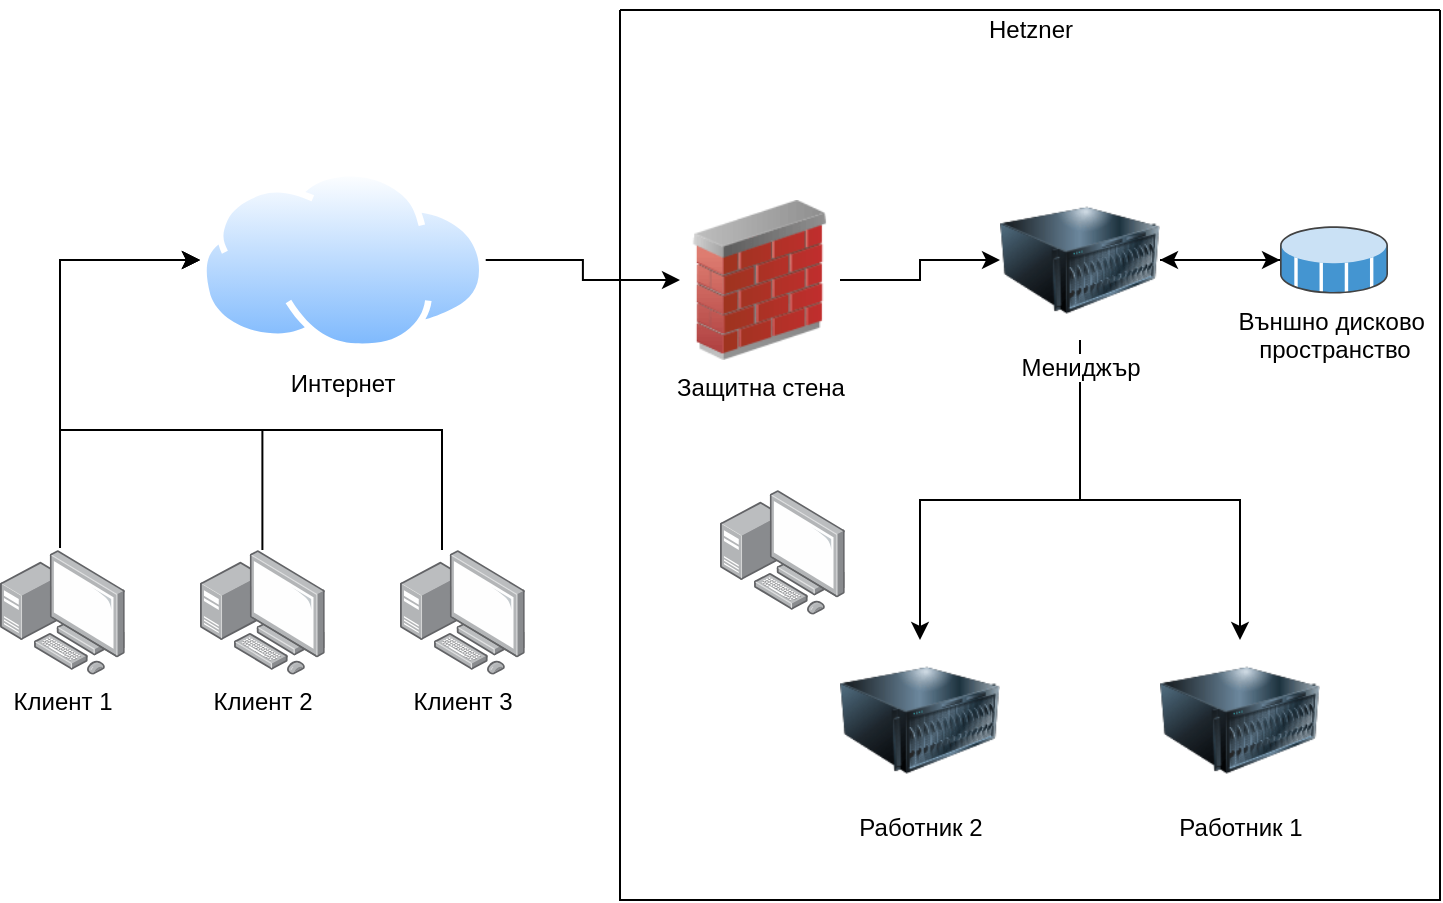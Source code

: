 <mxfile version="24.4.13" type="github">
  <diagram name="Page-1" id="2dEBALkieBUElnn932cV">
    <mxGraphModel dx="1434" dy="738" grid="1" gridSize="10" guides="1" tooltips="1" connect="1" arrows="1" fold="1" page="1" pageScale="1" pageWidth="827" pageHeight="1169" math="0" shadow="0">
      <root>
        <mxCell id="0" />
        <mxCell id="1" parent="0" />
        <mxCell id="Ypa651LzHrWGOjXj8Snl-6" style="edgeStyle=orthogonalEdgeStyle;rounded=0;orthogonalLoop=1;jettySize=auto;html=1;entryX=0;entryY=0.5;entryDx=0;entryDy=0;" edge="1" parent="1" source="Ypa651LzHrWGOjXj8Snl-1" target="Ypa651LzHrWGOjXj8Snl-2">
          <mxGeometry relative="1" as="geometry" />
        </mxCell>
        <mxCell id="Ypa651LzHrWGOjXj8Snl-1" value="Интернет&lt;div&gt;&lt;br&gt;&lt;/div&gt;" style="image;aspect=fixed;perimeter=ellipsePerimeter;html=1;align=center;shadow=0;dashed=0;spacingTop=3;image=img/lib/active_directory/internet_cloud.svg;" vertex="1" parent="1">
          <mxGeometry x="120" y="190" width="142.86" height="90" as="geometry" />
        </mxCell>
        <mxCell id="Ypa651LzHrWGOjXj8Snl-4" value="" style="swimlane;startSize=0;" vertex="1" parent="1">
          <mxGeometry x="330" y="110" width="410" height="445" as="geometry" />
        </mxCell>
        <mxCell id="Ypa651LzHrWGOjXj8Snl-15" value="" style="edgeStyle=orthogonalEdgeStyle;rounded=0;orthogonalLoop=1;jettySize=auto;html=1;" edge="1" parent="Ypa651LzHrWGOjXj8Snl-4" source="Ypa651LzHrWGOjXj8Snl-5" target="Ypa651LzHrWGOjXj8Snl-7">
          <mxGeometry relative="1" as="geometry" />
        </mxCell>
        <mxCell id="Ypa651LzHrWGOjXj8Snl-5" value="Външно дисково&amp;nbsp;&lt;div&gt;пространство&lt;/div&gt;" style="shadow=0;dashed=0;html=1;labelPosition=center;verticalLabelPosition=bottom;verticalAlign=top;align=center;outlineConnect=0;shape=mxgraph.veeam.3d.datastore_volume;" vertex="1" parent="Ypa651LzHrWGOjXj8Snl-4">
          <mxGeometry x="330" y="108" width="54" height="34" as="geometry" />
        </mxCell>
        <mxCell id="Ypa651LzHrWGOjXj8Snl-16" style="edgeStyle=orthogonalEdgeStyle;rounded=0;orthogonalLoop=1;jettySize=auto;html=1;" edge="1" parent="Ypa651LzHrWGOjXj8Snl-4" source="Ypa651LzHrWGOjXj8Snl-7" target="Ypa651LzHrWGOjXj8Snl-5">
          <mxGeometry relative="1" as="geometry" />
        </mxCell>
        <mxCell id="Ypa651LzHrWGOjXj8Snl-17" style="edgeStyle=orthogonalEdgeStyle;rounded=0;orthogonalLoop=1;jettySize=auto;html=1;exitX=0.5;exitY=1;exitDx=0;exitDy=0;entryX=0.5;entryY=0;entryDx=0;entryDy=0;" edge="1" parent="Ypa651LzHrWGOjXj8Snl-4" source="Ypa651LzHrWGOjXj8Snl-7" target="Ypa651LzHrWGOjXj8Snl-8">
          <mxGeometry relative="1" as="geometry">
            <Array as="points">
              <mxPoint x="230" y="245" />
              <mxPoint x="310" y="245" />
            </Array>
          </mxGeometry>
        </mxCell>
        <mxCell id="Ypa651LzHrWGOjXj8Snl-19" style="edgeStyle=orthogonalEdgeStyle;rounded=0;orthogonalLoop=1;jettySize=auto;html=1;entryX=0.5;entryY=0;entryDx=0;entryDy=0;" edge="1" parent="Ypa651LzHrWGOjXj8Snl-4" source="Ypa651LzHrWGOjXj8Snl-7" target="Ypa651LzHrWGOjXj8Snl-9">
          <mxGeometry relative="1" as="geometry">
            <mxPoint x="120" y="310" as="targetPoint" />
            <Array as="points">
              <mxPoint x="230" y="245" />
              <mxPoint x="150" y="245" />
            </Array>
          </mxGeometry>
        </mxCell>
        <mxCell id="Ypa651LzHrWGOjXj8Snl-7" value="Мениджър" style="image;html=1;image=img/lib/clip_art/computers/Server_128x128.png" vertex="1" parent="Ypa651LzHrWGOjXj8Snl-4">
          <mxGeometry x="190" y="85" width="80" height="80" as="geometry" />
        </mxCell>
        <mxCell id="Ypa651LzHrWGOjXj8Snl-8" value="Работник 1" style="image;html=1;image=img/lib/clip_art/computers/Server_128x128.png" vertex="1" parent="Ypa651LzHrWGOjXj8Snl-4">
          <mxGeometry x="270" y="315" width="80" height="80" as="geometry" />
        </mxCell>
        <mxCell id="Ypa651LzHrWGOjXj8Snl-9" value="Работник 2" style="image;html=1;image=img/lib/clip_art/computers/Server_128x128.png" vertex="1" parent="Ypa651LzHrWGOjXj8Snl-4">
          <mxGeometry x="110" y="315" width="80" height="80" as="geometry" />
        </mxCell>
        <mxCell id="Ypa651LzHrWGOjXj8Snl-14" value="" style="edgeStyle=orthogonalEdgeStyle;rounded=0;orthogonalLoop=1;jettySize=auto;html=1;" edge="1" parent="Ypa651LzHrWGOjXj8Snl-4" source="Ypa651LzHrWGOjXj8Snl-2" target="Ypa651LzHrWGOjXj8Snl-7">
          <mxGeometry relative="1" as="geometry" />
        </mxCell>
        <mxCell id="Ypa651LzHrWGOjXj8Snl-2" value="Защитна стена" style="image;html=1;image=img/lib/clip_art/networking/Firewall_02_128x128.png" vertex="1" parent="Ypa651LzHrWGOjXj8Snl-4">
          <mxGeometry x="30" y="95" width="80" height="80" as="geometry" />
        </mxCell>
        <mxCell id="Ypa651LzHrWGOjXj8Snl-12" value="Hetzner" style="text;html=1;align=center;verticalAlign=middle;resizable=0;points=[];autosize=1;strokeColor=none;fillColor=none;" vertex="1" parent="Ypa651LzHrWGOjXj8Snl-4">
          <mxGeometry x="170" y="-5" width="70" height="30" as="geometry" />
        </mxCell>
        <mxCell id="Ypa651LzHrWGOjXj8Snl-20" value="" style="image;points=[];aspect=fixed;html=1;align=center;shadow=0;dashed=0;image=img/lib/allied_telesis/computer_and_terminals/Personal_Computer_with_Server.svg;" vertex="1" parent="1">
          <mxGeometry x="380" y="350" width="62.4" height="62.4" as="geometry" />
        </mxCell>
        <mxCell id="Ypa651LzHrWGOjXj8Snl-24" style="edgeStyle=orthogonalEdgeStyle;rounded=0;orthogonalLoop=1;jettySize=auto;html=1;entryX=0;entryY=0.5;entryDx=0;entryDy=0;exitX=0.481;exitY=-0.016;exitDx=0;exitDy=0;exitPerimeter=0;" edge="1" parent="1" source="Ypa651LzHrWGOjXj8Snl-21" target="Ypa651LzHrWGOjXj8Snl-1">
          <mxGeometry relative="1" as="geometry">
            <Array as="points">
              <mxPoint x="50" y="235" />
            </Array>
          </mxGeometry>
        </mxCell>
        <mxCell id="Ypa651LzHrWGOjXj8Snl-21" value="Клиент 1" style="image;points=[];aspect=fixed;html=1;align=center;shadow=0;dashed=0;image=img/lib/allied_telesis/computer_and_terminals/Personal_Computer_with_Server.svg;" vertex="1" parent="1">
          <mxGeometry x="20" y="380" width="62.4" height="62.4" as="geometry" />
        </mxCell>
        <mxCell id="Ypa651LzHrWGOjXj8Snl-25" style="edgeStyle=orthogonalEdgeStyle;rounded=0;orthogonalLoop=1;jettySize=auto;html=1;entryX=0;entryY=0.5;entryDx=0;entryDy=0;" edge="1" parent="1" source="Ypa651LzHrWGOjXj8Snl-22" target="Ypa651LzHrWGOjXj8Snl-1">
          <mxGeometry relative="1" as="geometry">
            <mxPoint x="50" y="320" as="targetPoint" />
            <Array as="points">
              <mxPoint x="151" y="320" />
              <mxPoint x="50" y="320" />
              <mxPoint x="50" y="235" />
            </Array>
          </mxGeometry>
        </mxCell>
        <mxCell id="Ypa651LzHrWGOjXj8Snl-22" value="Клиент 2" style="image;points=[];aspect=fixed;html=1;align=center;shadow=0;dashed=0;image=img/lib/allied_telesis/computer_and_terminals/Personal_Computer_with_Server.svg;" vertex="1" parent="1">
          <mxGeometry x="120" y="380" width="62.4" height="62.4" as="geometry" />
        </mxCell>
        <mxCell id="Ypa651LzHrWGOjXj8Snl-29" style="edgeStyle=orthogonalEdgeStyle;rounded=0;orthogonalLoop=1;jettySize=auto;html=1;entryX=0;entryY=0.5;entryDx=0;entryDy=0;" edge="1" parent="1" source="Ypa651LzHrWGOjXj8Snl-23" target="Ypa651LzHrWGOjXj8Snl-1">
          <mxGeometry relative="1" as="geometry">
            <Array as="points">
              <mxPoint x="241" y="320" />
              <mxPoint x="50" y="320" />
              <mxPoint x="50" y="235" />
            </Array>
          </mxGeometry>
        </mxCell>
        <mxCell id="Ypa651LzHrWGOjXj8Snl-23" value="Клиент 3" style="image;points=[];aspect=fixed;html=1;align=center;shadow=0;dashed=0;image=img/lib/allied_telesis/computer_and_terminals/Personal_Computer_with_Server.svg;" vertex="1" parent="1">
          <mxGeometry x="220" y="380" width="62.4" height="62.4" as="geometry" />
        </mxCell>
      </root>
    </mxGraphModel>
  </diagram>
</mxfile>
